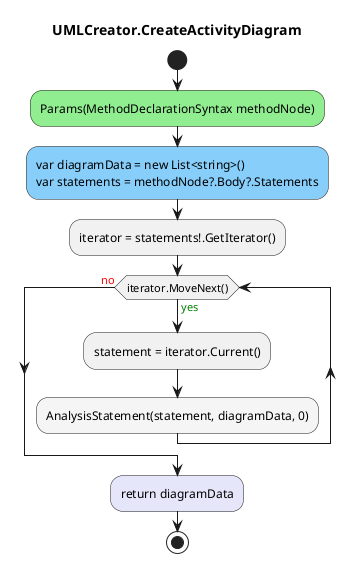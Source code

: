 @startuml UMLCreator.CreateActivityDiagram
title UMLCreator.CreateActivityDiagram
start
#LightGreen:Params(MethodDeclarationSyntax methodNode);
#LightSkyBlue:var diagramData = new List<string>()\nvar statements = methodNode?.Body?.Statements;
:iterator = statements!.GetIterator();
while (iterator.MoveNext()) is (<color:green>yes)
:statement = iterator.Current();
            #WhiteSmoke:AnalysisStatement(statement, diagramData, 0);
endwhile (<color:red>no)
#Lavender:return diagramData;
stop
@enduml
